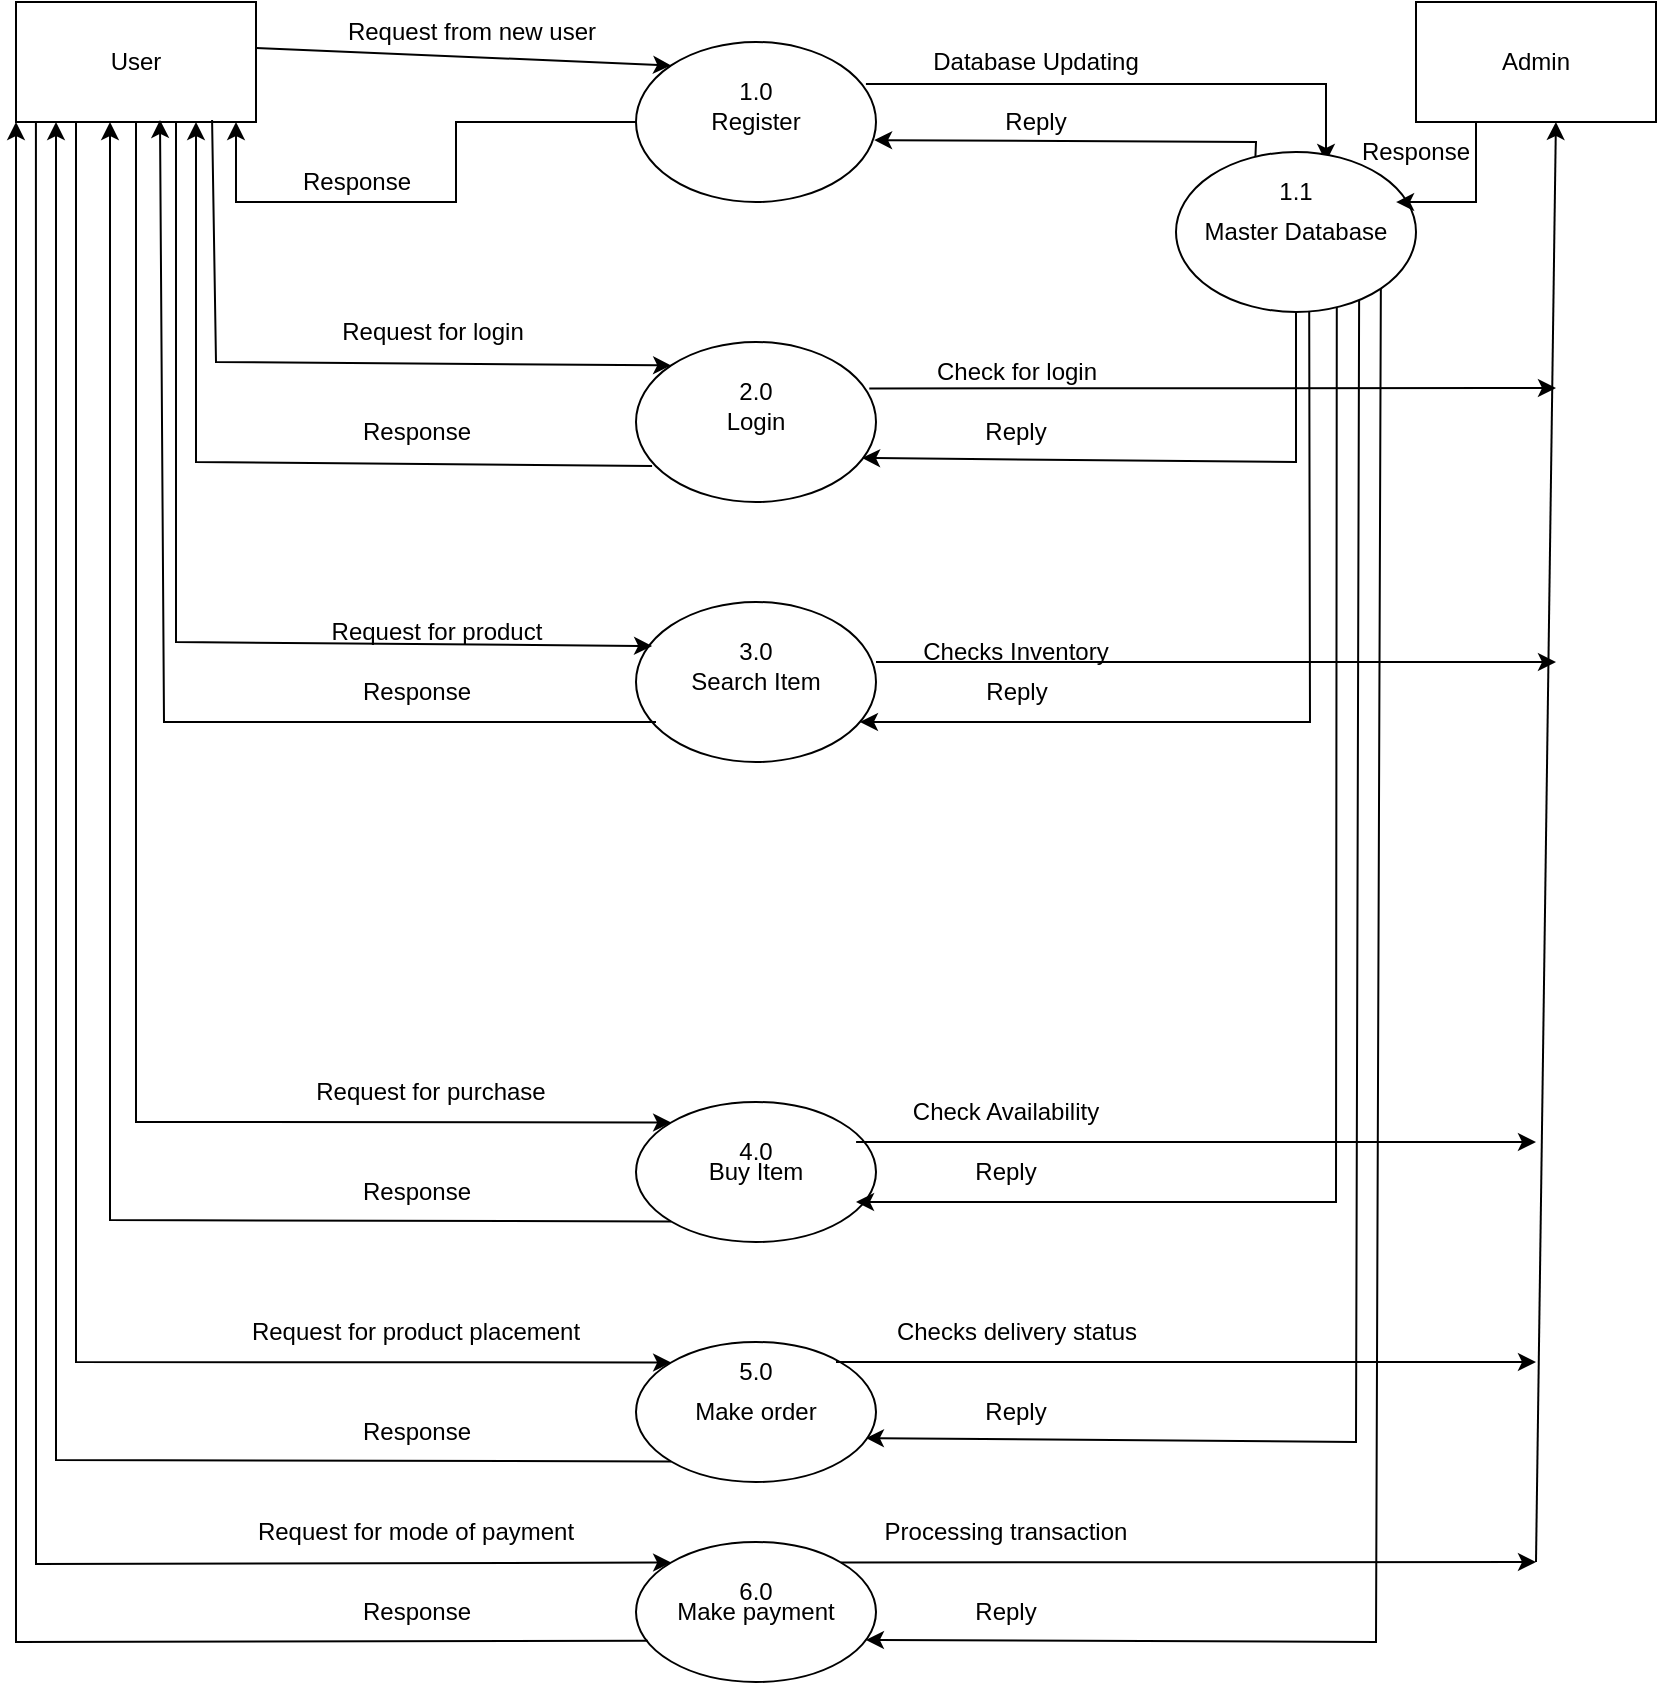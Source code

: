 <mxfile version="20.3.2" type="device"><diagram id="cFuq2VKFqmvYZXcAtIZL" name="Page-1"><mxGraphModel dx="1335" dy="692" grid="1" gridSize="10" guides="1" tooltips="1" connect="1" arrows="1" fold="1" page="1" pageScale="1" pageWidth="850" pageHeight="1100" math="0" shadow="0"><root><mxCell id="0"/><mxCell id="1" parent="0"/><mxCell id="XkizW6P0wvmyEOtwmoHi-20" value="User" style="whiteSpace=wrap;html=1;" vertex="1" parent="1"><mxGeometry x="20" y="20" width="120" height="60" as="geometry"/></mxCell><mxCell id="XkizW6P0wvmyEOtwmoHi-22" value="Login" style="ellipse;whiteSpace=wrap;html=1;" vertex="1" parent="1"><mxGeometry x="330" y="190" width="120" height="80" as="geometry"/></mxCell><mxCell id="XkizW6P0wvmyEOtwmoHi-23" value="Register" style="ellipse;whiteSpace=wrap;html=1;" vertex="1" parent="1"><mxGeometry x="330" y="40" width="120" height="80" as="geometry"/></mxCell><mxCell id="XkizW6P0wvmyEOtwmoHi-24" value="Search Item" style="ellipse;whiteSpace=wrap;html=1;" vertex="1" parent="1"><mxGeometry x="330" y="320" width="120" height="80" as="geometry"/></mxCell><mxCell id="XkizW6P0wvmyEOtwmoHi-28" value="Buy Item" style="ellipse;whiteSpace=wrap;html=1;" vertex="1" parent="1"><mxGeometry x="330" y="570" width="120" height="70" as="geometry"/></mxCell><mxCell id="XkizW6P0wvmyEOtwmoHi-29" value="1.0" style="text;html=1;strokeColor=none;fillColor=none;align=center;verticalAlign=middle;whiteSpace=wrap;rounded=0;" vertex="1" parent="1"><mxGeometry x="360" y="50" width="60" height="30" as="geometry"/></mxCell><mxCell id="XkizW6P0wvmyEOtwmoHi-30" value="2.0" style="text;html=1;strokeColor=none;fillColor=none;align=center;verticalAlign=middle;whiteSpace=wrap;rounded=0;" vertex="1" parent="1"><mxGeometry x="360" y="200" width="60" height="30" as="geometry"/></mxCell><mxCell id="XkizW6P0wvmyEOtwmoHi-31" value="3.0&lt;br&gt;" style="text;html=1;strokeColor=none;fillColor=none;align=center;verticalAlign=middle;whiteSpace=wrap;rounded=0;" vertex="1" parent="1"><mxGeometry x="360" y="330" width="60" height="30" as="geometry"/></mxCell><mxCell id="XkizW6P0wvmyEOtwmoHi-33" value="" style="endArrow=classic;html=1;rounded=0;exitX=1;exitY=0.383;exitDx=0;exitDy=0;exitPerimeter=0;entryX=0;entryY=0;entryDx=0;entryDy=0;" edge="1" parent="1" source="XkizW6P0wvmyEOtwmoHi-20" target="XkizW6P0wvmyEOtwmoHi-23"><mxGeometry width="50" height="50" relative="1" as="geometry"><mxPoint x="380" y="210" as="sourcePoint"/><mxPoint x="430" y="160" as="targetPoint"/></mxGeometry></mxCell><mxCell id="XkizW6P0wvmyEOtwmoHi-34" value="Request for login" style="text;html=1;align=center;verticalAlign=middle;resizable=0;points=[];autosize=1;strokeColor=none;fillColor=none;" vertex="1" parent="1"><mxGeometry x="172.5" y="170" width="110" height="30" as="geometry"/></mxCell><mxCell id="XkizW6P0wvmyEOtwmoHi-35" value="" style="endArrow=classic;html=1;rounded=0;" edge="1" parent="1" source="XkizW6P0wvmyEOtwmoHi-23"><mxGeometry width="50" height="50" relative="1" as="geometry"><mxPoint x="380" y="210" as="sourcePoint"/><mxPoint x="130" y="80" as="targetPoint"/><Array as="points"><mxPoint x="240" y="80"/><mxPoint x="240" y="120"/><mxPoint x="130" y="120"/></Array></mxGeometry></mxCell><mxCell id="XkizW6P0wvmyEOtwmoHi-36" value="Response" style="text;html=1;align=center;verticalAlign=middle;resizable=0;points=[];autosize=1;strokeColor=none;fillColor=none;" vertex="1" parent="1"><mxGeometry x="180" y="350" width="80" height="30" as="geometry"/></mxCell><mxCell id="XkizW6P0wvmyEOtwmoHi-37" value="" style="endArrow=classic;html=1;rounded=0;exitX=0.958;exitY=0.263;exitDx=0;exitDy=0;exitPerimeter=0;entryX=0.75;entryY=0;entryDx=0;entryDy=0;" edge="1" parent="1" source="XkizW6P0wvmyEOtwmoHi-23" target="XkizW6P0wvmyEOtwmoHi-98"><mxGeometry width="50" height="50" relative="1" as="geometry"><mxPoint x="380" y="210" as="sourcePoint"/><mxPoint x="600" y="60" as="targetPoint"/><Array as="points"><mxPoint x="675" y="61"/></Array></mxGeometry></mxCell><mxCell id="XkizW6P0wvmyEOtwmoHi-38" value="Check for login" style="text;html=1;align=center;verticalAlign=middle;resizable=0;points=[];autosize=1;strokeColor=none;fillColor=none;" vertex="1" parent="1"><mxGeometry x="470" y="190" width="100" height="30" as="geometry"/></mxCell><mxCell id="XkizW6P0wvmyEOtwmoHi-39" value="" style="endArrow=classic;html=1;rounded=0;entryX=0.992;entryY=0.613;entryDx=0;entryDy=0;entryPerimeter=0;exitX=0.162;exitY=-0.097;exitDx=0;exitDy=0;exitPerimeter=0;" edge="1" parent="1" source="XkizW6P0wvmyEOtwmoHi-98" target="XkizW6P0wvmyEOtwmoHi-23"><mxGeometry width="50" height="50" relative="1" as="geometry"><mxPoint x="600" y="90" as="sourcePoint"/><mxPoint x="550" y="120" as="targetPoint"/><Array as="points"><mxPoint x="640" y="90"/></Array></mxGeometry></mxCell><mxCell id="XkizW6P0wvmyEOtwmoHi-40" value="Reply" style="text;html=1;align=center;verticalAlign=middle;resizable=0;points=[];autosize=1;strokeColor=none;fillColor=none;" vertex="1" parent="1"><mxGeometry x="495" y="350" width="50" height="30" as="geometry"/></mxCell><mxCell id="XkizW6P0wvmyEOtwmoHi-43" value="" style="endArrow=classic;html=1;rounded=0;exitX=0.972;exitY=0.29;exitDx=0;exitDy=0;exitPerimeter=0;" edge="1" parent="1" source="XkizW6P0wvmyEOtwmoHi-22"><mxGeometry width="50" height="50" relative="1" as="geometry"><mxPoint x="380" y="210" as="sourcePoint"/><mxPoint x="790" y="213" as="targetPoint"/><Array as="points"><mxPoint x="760" y="213"/></Array></mxGeometry></mxCell><mxCell id="XkizW6P0wvmyEOtwmoHi-44" value="" style="endArrow=classic;html=1;rounded=0;entryX=0.942;entryY=0.725;entryDx=0;entryDy=0;entryPerimeter=0;exitX=0.5;exitY=1;exitDx=0;exitDy=0;" edge="1" parent="1" source="XkizW6P0wvmyEOtwmoHi-97" target="XkizW6P0wvmyEOtwmoHi-22"><mxGeometry width="50" height="50" relative="1" as="geometry"><mxPoint x="600" y="250" as="sourcePoint"/><mxPoint x="430" y="160" as="targetPoint"/><Array as="points"><mxPoint x="660" y="250"/></Array></mxGeometry></mxCell><mxCell id="XkizW6P0wvmyEOtwmoHi-45" value="" style="endArrow=classic;html=1;rounded=0;" edge="1" parent="1"><mxGeometry width="50" height="50" relative="1" as="geometry"><mxPoint x="450" y="350" as="sourcePoint"/><mxPoint x="790" y="350" as="targetPoint"/><Array as="points"><mxPoint x="770" y="350"/></Array></mxGeometry></mxCell><mxCell id="XkizW6P0wvmyEOtwmoHi-46" value="" style="endArrow=classic;html=1;rounded=0;entryX=0.933;entryY=0.75;entryDx=0;entryDy=0;entryPerimeter=0;exitX=0.555;exitY=0.987;exitDx=0;exitDy=0;exitPerimeter=0;" edge="1" parent="1" source="XkizW6P0wvmyEOtwmoHi-97" target="XkizW6P0wvmyEOtwmoHi-24"><mxGeometry width="50" height="50" relative="1" as="geometry"><mxPoint x="600" y="380" as="sourcePoint"/><mxPoint x="430" y="320" as="targetPoint"/><Array as="points"><mxPoint x="667" y="380"/></Array></mxGeometry></mxCell><mxCell id="XkizW6P0wvmyEOtwmoHi-49" value="" style="endArrow=classic;html=1;rounded=0;exitX=0.917;exitY=0.286;exitDx=0;exitDy=0;exitPerimeter=0;" edge="1" parent="1" source="XkizW6P0wvmyEOtwmoHi-28"><mxGeometry width="50" height="50" relative="1" as="geometry"><mxPoint x="380" y="460" as="sourcePoint"/><mxPoint x="780" y="590" as="targetPoint"/></mxGeometry></mxCell><mxCell id="XkizW6P0wvmyEOtwmoHi-50" value="" style="endArrow=classic;html=1;rounded=0;exitX=0.67;exitY=0.965;exitDx=0;exitDy=0;exitPerimeter=0;" edge="1" parent="1" source="XkizW6P0wvmyEOtwmoHi-97"><mxGeometry width="50" height="50" relative="1" as="geometry"><mxPoint x="690" y="260" as="sourcePoint"/><mxPoint x="440" y="620" as="targetPoint"/><Array as="points"><mxPoint x="680" y="620"/></Array></mxGeometry></mxCell><mxCell id="XkizW6P0wvmyEOtwmoHi-56" value="" style="endArrow=classic;html=1;rounded=0;exitX=0.817;exitY=0.983;exitDx=0;exitDy=0;exitPerimeter=0;entryX=0;entryY=0;entryDx=0;entryDy=0;" edge="1" parent="1" source="XkizW6P0wvmyEOtwmoHi-20" target="XkizW6P0wvmyEOtwmoHi-22"><mxGeometry width="50" height="50" relative="1" as="geometry"><mxPoint x="380" y="250" as="sourcePoint"/><mxPoint x="330" y="200" as="targetPoint"/><Array as="points"><mxPoint x="120" y="200"/></Array></mxGeometry></mxCell><mxCell id="XkizW6P0wvmyEOtwmoHi-57" value="" style="endArrow=classic;html=1;rounded=0;entryX=0.067;entryY=0.275;entryDx=0;entryDy=0;entryPerimeter=0;" edge="1" parent="1" target="XkizW6P0wvmyEOtwmoHi-24"><mxGeometry width="50" height="50" relative="1" as="geometry"><mxPoint x="100" y="80" as="sourcePoint"/><mxPoint x="430" y="200" as="targetPoint"/><Array as="points"><mxPoint x="100" y="340"/></Array></mxGeometry></mxCell><mxCell id="XkizW6P0wvmyEOtwmoHi-58" value="" style="endArrow=classic;html=1;rounded=0;entryX=0.75;entryY=1;entryDx=0;entryDy=0;exitX=0.067;exitY=0.775;exitDx=0;exitDy=0;exitPerimeter=0;" edge="1" parent="1" source="XkizW6P0wvmyEOtwmoHi-22" target="XkizW6P0wvmyEOtwmoHi-20"><mxGeometry width="50" height="50" relative="1" as="geometry"><mxPoint x="210" y="390" as="sourcePoint"/><mxPoint x="320" y="340" as="targetPoint"/><Array as="points"><mxPoint x="110" y="250"/></Array></mxGeometry></mxCell><mxCell id="XkizW6P0wvmyEOtwmoHi-59" value="Make order" style="ellipse;whiteSpace=wrap;html=1;" vertex="1" parent="1"><mxGeometry x="330" y="690" width="120" height="70" as="geometry"/></mxCell><mxCell id="XkizW6P0wvmyEOtwmoHi-60" value="Make payment" style="ellipse;whiteSpace=wrap;html=1;" vertex="1" parent="1"><mxGeometry x="330" y="790" width="120" height="70" as="geometry"/></mxCell><mxCell id="XkizW6P0wvmyEOtwmoHi-61" value="" style="endArrow=classic;html=1;rounded=0;" edge="1" parent="1"><mxGeometry width="50" height="50" relative="1" as="geometry"><mxPoint x="430" y="700" as="sourcePoint"/><mxPoint x="780" y="700" as="targetPoint"/></mxGeometry></mxCell><mxCell id="XkizW6P0wvmyEOtwmoHi-62" value="" style="endArrow=classic;html=1;rounded=0;entryX=0.958;entryY=0.686;entryDx=0;entryDy=0;entryPerimeter=0;exitX=0.763;exitY=0.917;exitDx=0;exitDy=0;exitPerimeter=0;" edge="1" parent="1" source="XkizW6P0wvmyEOtwmoHi-97" target="XkizW6P0wvmyEOtwmoHi-59"><mxGeometry width="50" height="50" relative="1" as="geometry"><mxPoint x="710" y="440" as="sourcePoint"/><mxPoint x="430" y="650" as="targetPoint"/><Array as="points"><mxPoint x="690" y="740"/></Array></mxGeometry></mxCell><mxCell id="XkizW6P0wvmyEOtwmoHi-63" value="4.0" style="text;html=1;strokeColor=none;fillColor=none;align=center;verticalAlign=middle;whiteSpace=wrap;rounded=0;" vertex="1" parent="1"><mxGeometry x="360" y="580" width="60" height="30" as="geometry"/></mxCell><mxCell id="XkizW6P0wvmyEOtwmoHi-64" value="5.0" style="text;html=1;strokeColor=none;fillColor=none;align=center;verticalAlign=middle;whiteSpace=wrap;rounded=0;" vertex="1" parent="1"><mxGeometry x="360" y="690" width="60" height="30" as="geometry"/></mxCell><mxCell id="XkizW6P0wvmyEOtwmoHi-65" value="6.0" style="text;html=1;strokeColor=none;fillColor=none;align=center;verticalAlign=middle;whiteSpace=wrap;rounded=0;" vertex="1" parent="1"><mxGeometry x="360" y="800" width="60" height="30" as="geometry"/></mxCell><mxCell id="XkizW6P0wvmyEOtwmoHi-66" value="" style="endArrow=classic;html=1;rounded=0;exitX=1;exitY=0;exitDx=0;exitDy=0;" edge="1" parent="1" source="XkizW6P0wvmyEOtwmoHi-60"><mxGeometry width="50" height="50" relative="1" as="geometry"><mxPoint x="380" y="810" as="sourcePoint"/><mxPoint x="780" y="800" as="targetPoint"/></mxGeometry></mxCell><mxCell id="XkizW6P0wvmyEOtwmoHi-67" value="" style="endArrow=classic;html=1;rounded=0;entryX=0.958;entryY=0.7;entryDx=0;entryDy=0;entryPerimeter=0;exitX=1;exitY=1;exitDx=0;exitDy=0;" edge="1" parent="1" source="XkizW6P0wvmyEOtwmoHi-97" target="XkizW6P0wvmyEOtwmoHi-60"><mxGeometry width="50" height="50" relative="1" as="geometry"><mxPoint x="730" y="300" as="sourcePoint"/><mxPoint x="430" y="760" as="targetPoint"/><Array as="points"><mxPoint x="700" y="840"/></Array></mxGeometry></mxCell><mxCell id="XkizW6P0wvmyEOtwmoHi-68" value="" style="endArrow=classic;html=1;rounded=0;entryX=0.6;entryY=0.983;entryDx=0;entryDy=0;entryPerimeter=0;" edge="1" parent="1" target="XkizW6P0wvmyEOtwmoHi-20"><mxGeometry width="50" height="50" relative="1" as="geometry"><mxPoint x="340" y="380" as="sourcePoint"/><mxPoint x="430" y="210" as="targetPoint"/><Array as="points"><mxPoint x="94" y="380"/></Array></mxGeometry></mxCell><mxCell id="XkizW6P0wvmyEOtwmoHi-69" value="" style="endArrow=classic;html=1;rounded=0;entryX=0;entryY=0;entryDx=0;entryDy=0;exitX=0.5;exitY=1;exitDx=0;exitDy=0;" edge="1" parent="1" source="XkizW6P0wvmyEOtwmoHi-20" target="XkizW6P0wvmyEOtwmoHi-28"><mxGeometry width="50" height="50" relative="1" as="geometry"><mxPoint x="380" y="410" as="sourcePoint"/><mxPoint x="430" y="360" as="targetPoint"/><Array as="points"><mxPoint x="80" y="580"/></Array></mxGeometry></mxCell><mxCell id="XkizW6P0wvmyEOtwmoHi-70" value="" style="endArrow=classic;html=1;rounded=0;exitX=0;exitY=1;exitDx=0;exitDy=0;" edge="1" parent="1" source="XkizW6P0wvmyEOtwmoHi-28"><mxGeometry width="50" height="50" relative="1" as="geometry"><mxPoint x="380" y="410" as="sourcePoint"/><mxPoint x="67" y="80" as="targetPoint"/><Array as="points"><mxPoint x="67" y="629"/></Array></mxGeometry></mxCell><mxCell id="XkizW6P0wvmyEOtwmoHi-71" value="" style="endArrow=classic;html=1;rounded=0;entryX=0;entryY=0;entryDx=0;entryDy=0;exitX=0.25;exitY=1;exitDx=0;exitDy=0;" edge="1" parent="1" source="XkizW6P0wvmyEOtwmoHi-20" target="XkizW6P0wvmyEOtwmoHi-59"><mxGeometry width="50" height="50" relative="1" as="geometry"><mxPoint x="380" y="620" as="sourcePoint"/><mxPoint x="430" y="570" as="targetPoint"/><Array as="points"><mxPoint x="50" y="700"/></Array></mxGeometry></mxCell><mxCell id="XkizW6P0wvmyEOtwmoHi-72" value="" style="endArrow=classic;html=1;rounded=0;exitX=0;exitY=1;exitDx=0;exitDy=0;" edge="1" parent="1" source="XkizW6P0wvmyEOtwmoHi-59"><mxGeometry width="50" height="50" relative="1" as="geometry"><mxPoint x="380" y="620" as="sourcePoint"/><mxPoint x="40" y="80" as="targetPoint"/><Array as="points"><mxPoint x="40" y="749"/></Array></mxGeometry></mxCell><mxCell id="XkizW6P0wvmyEOtwmoHi-73" value="" style="endArrow=classic;html=1;rounded=0;entryX=0;entryY=0;entryDx=0;entryDy=0;exitX=0.083;exitY=1;exitDx=0;exitDy=0;exitPerimeter=0;" edge="1" parent="1" source="XkizW6P0wvmyEOtwmoHi-20" target="XkizW6P0wvmyEOtwmoHi-60"><mxGeometry width="50" height="50" relative="1" as="geometry"><mxPoint x="20" y="230" as="sourcePoint"/><mxPoint x="430" y="710" as="targetPoint"/><Array as="points"><mxPoint x="30" y="801"/></Array></mxGeometry></mxCell><mxCell id="XkizW6P0wvmyEOtwmoHi-74" value="" style="endArrow=classic;html=1;rounded=0;exitX=0.049;exitY=0.705;exitDx=0;exitDy=0;exitPerimeter=0;entryX=0;entryY=1;entryDx=0;entryDy=0;" edge="1" parent="1" source="XkizW6P0wvmyEOtwmoHi-60" target="XkizW6P0wvmyEOtwmoHi-20"><mxGeometry width="50" height="50" relative="1" as="geometry"><mxPoint x="380" y="910" as="sourcePoint"/><mxPoint x="110" y="290" as="targetPoint"/><Array as="points"><mxPoint x="20" y="840"/></Array></mxGeometry></mxCell><mxCell id="XkizW6P0wvmyEOtwmoHi-75" value="Request for product" style="text;html=1;strokeColor=none;fillColor=none;align=center;verticalAlign=middle;whiteSpace=wrap;rounded=0;" vertex="1" parent="1"><mxGeometry x="172.5" y="320" width="115" height="30" as="geometry"/></mxCell><mxCell id="XkizW6P0wvmyEOtwmoHi-76" value="Checks Inventory" style="text;html=1;strokeColor=none;fillColor=none;align=center;verticalAlign=middle;whiteSpace=wrap;rounded=0;" vertex="1" parent="1"><mxGeometry x="470" y="330" width="100" height="30" as="geometry"/></mxCell><mxCell id="XkizW6P0wvmyEOtwmoHi-77" value="Reply" style="text;html=1;strokeColor=none;fillColor=none;align=center;verticalAlign=middle;whiteSpace=wrap;rounded=0;" vertex="1" parent="1"><mxGeometry x="500" y="65" width="60" height="30" as="geometry"/></mxCell><mxCell id="XkizW6P0wvmyEOtwmoHi-78" value="Response" style="text;html=1;align=center;verticalAlign=middle;resizable=0;points=[];autosize=1;strokeColor=none;fillColor=none;" vertex="1" parent="1"><mxGeometry x="180" y="220" width="80" height="30" as="geometry"/></mxCell><mxCell id="XkizW6P0wvmyEOtwmoHi-79" value="Response" style="text;html=1;align=center;verticalAlign=middle;resizable=0;points=[];autosize=1;strokeColor=none;fillColor=none;" vertex="1" parent="1"><mxGeometry x="180" y="600" width="80" height="30" as="geometry"/></mxCell><mxCell id="XkizW6P0wvmyEOtwmoHi-80" value="Response" style="text;html=1;align=center;verticalAlign=middle;resizable=0;points=[];autosize=1;strokeColor=none;fillColor=none;" vertex="1" parent="1"><mxGeometry x="180" y="720" width="80" height="30" as="geometry"/></mxCell><mxCell id="XkizW6P0wvmyEOtwmoHi-81" value="Response" style="text;html=1;align=center;verticalAlign=middle;resizable=0;points=[];autosize=1;strokeColor=none;fillColor=none;" vertex="1" parent="1"><mxGeometry x="180" y="810" width="80" height="30" as="geometry"/></mxCell><mxCell id="XkizW6P0wvmyEOtwmoHi-82" value="Response" style="text;html=1;align=center;verticalAlign=middle;resizable=0;points=[];autosize=1;strokeColor=none;fillColor=none;" vertex="1" parent="1"><mxGeometry x="150" y="95" width="80" height="30" as="geometry"/></mxCell><mxCell id="XkizW6P0wvmyEOtwmoHi-83" value="Reply" style="text;html=1;strokeColor=none;fillColor=none;align=center;verticalAlign=middle;whiteSpace=wrap;rounded=0;" vertex="1" parent="1"><mxGeometry x="490" y="220" width="60" height="30" as="geometry"/></mxCell><mxCell id="XkizW6P0wvmyEOtwmoHi-84" value="Reply" style="text;html=1;strokeColor=none;fillColor=none;align=center;verticalAlign=middle;whiteSpace=wrap;rounded=0;" vertex="1" parent="1"><mxGeometry x="485" y="590" width="60" height="30" as="geometry"/></mxCell><mxCell id="XkizW6P0wvmyEOtwmoHi-85" value="Reply" style="text;html=1;strokeColor=none;fillColor=none;align=center;verticalAlign=middle;whiteSpace=wrap;rounded=0;" vertex="1" parent="1"><mxGeometry x="490" y="710" width="60" height="30" as="geometry"/></mxCell><mxCell id="XkizW6P0wvmyEOtwmoHi-86" value="Reply" style="text;html=1;strokeColor=none;fillColor=none;align=center;verticalAlign=middle;whiteSpace=wrap;rounded=0;" vertex="1" parent="1"><mxGeometry x="485" y="810" width="60" height="30" as="geometry"/></mxCell><mxCell id="XkizW6P0wvmyEOtwmoHi-87" value="Request from new user" style="text;html=1;strokeColor=none;fillColor=none;align=center;verticalAlign=middle;whiteSpace=wrap;rounded=0;" vertex="1" parent="1"><mxGeometry x="172.5" y="20" width="150" height="30" as="geometry"/></mxCell><mxCell id="XkizW6P0wvmyEOtwmoHi-88" value="Database Updating" style="text;html=1;strokeColor=none;fillColor=none;align=center;verticalAlign=middle;whiteSpace=wrap;rounded=0;" vertex="1" parent="1"><mxGeometry x="475" y="35" width="110" height="30" as="geometry"/></mxCell><mxCell id="XkizW6P0wvmyEOtwmoHi-89" value="Check Availability" style="text;html=1;strokeColor=none;fillColor=none;align=center;verticalAlign=middle;whiteSpace=wrap;rounded=0;" vertex="1" parent="1"><mxGeometry x="465" y="560" width="100" height="30" as="geometry"/></mxCell><mxCell id="XkizW6P0wvmyEOtwmoHi-90" value="Request for purchase" style="text;html=1;strokeColor=none;fillColor=none;align=center;verticalAlign=middle;whiteSpace=wrap;rounded=0;" vertex="1" parent="1"><mxGeometry x="165" y="550" width="125" height="30" as="geometry"/></mxCell><mxCell id="XkizW6P0wvmyEOtwmoHi-91" value="Request for product placement" style="text;html=1;strokeColor=none;fillColor=none;align=center;verticalAlign=middle;whiteSpace=wrap;rounded=0;" vertex="1" parent="1"><mxGeometry x="135" y="670" width="170" height="30" as="geometry"/></mxCell><mxCell id="XkizW6P0wvmyEOtwmoHi-92" value="Request for mode of payment" style="text;html=1;strokeColor=none;fillColor=none;align=center;verticalAlign=middle;whiteSpace=wrap;rounded=0;" vertex="1" parent="1"><mxGeometry x="130" y="770" width="180" height="30" as="geometry"/></mxCell><mxCell id="XkizW6P0wvmyEOtwmoHi-93" value="Checks delivery status" style="text;html=1;strokeColor=none;fillColor=none;align=center;verticalAlign=middle;whiteSpace=wrap;rounded=0;" vertex="1" parent="1"><mxGeometry x="457.5" y="670" width="125" height="30" as="geometry"/></mxCell><mxCell id="XkizW6P0wvmyEOtwmoHi-94" value="Processing transaction" style="text;html=1;strokeColor=none;fillColor=none;align=center;verticalAlign=middle;whiteSpace=wrap;rounded=0;" vertex="1" parent="1"><mxGeometry x="445" y="770" width="140" height="30" as="geometry"/></mxCell><mxCell id="XkizW6P0wvmyEOtwmoHi-96" value="Admin" style="rounded=0;whiteSpace=wrap;html=1;" vertex="1" parent="1"><mxGeometry x="720" y="20" width="120" height="60" as="geometry"/></mxCell><mxCell id="XkizW6P0wvmyEOtwmoHi-97" value="Master Database" style="ellipse;whiteSpace=wrap;html=1;" vertex="1" parent="1"><mxGeometry x="600" y="95" width="120" height="80" as="geometry"/></mxCell><mxCell id="XkizW6P0wvmyEOtwmoHi-98" value="1.1" style="text;html=1;strokeColor=none;fillColor=none;align=center;verticalAlign=middle;whiteSpace=wrap;rounded=0;" vertex="1" parent="1"><mxGeometry x="630" y="100" width="60" height="30" as="geometry"/></mxCell><mxCell id="XkizW6P0wvmyEOtwmoHi-99" value="" style="endArrow=classic;html=1;rounded=0;entryX=0.917;entryY=0.313;entryDx=0;entryDy=0;entryPerimeter=0;" edge="1" parent="1" target="XkizW6P0wvmyEOtwmoHi-97"><mxGeometry width="50" height="50" relative="1" as="geometry"><mxPoint x="750" y="80" as="sourcePoint"/><mxPoint x="720" y="120" as="targetPoint"/><Array as="points"><mxPoint x="750" y="120"/></Array></mxGeometry></mxCell><mxCell id="XkizW6P0wvmyEOtwmoHi-100" value="Response" style="text;html=1;strokeColor=none;fillColor=none;align=center;verticalAlign=middle;whiteSpace=wrap;rounded=0;" vertex="1" parent="1"><mxGeometry x="690" y="80" width="60" height="30" as="geometry"/></mxCell><mxCell id="XkizW6P0wvmyEOtwmoHi-101" value="" style="endArrow=classic;html=1;rounded=0;entryX=0.583;entryY=1;entryDx=0;entryDy=0;entryPerimeter=0;" edge="1" parent="1" target="XkizW6P0wvmyEOtwmoHi-96"><mxGeometry width="50" height="50" relative="1" as="geometry"><mxPoint x="780" y="800" as="sourcePoint"/><mxPoint x="610" y="170" as="targetPoint"/></mxGeometry></mxCell></root></mxGraphModel></diagram></mxfile>